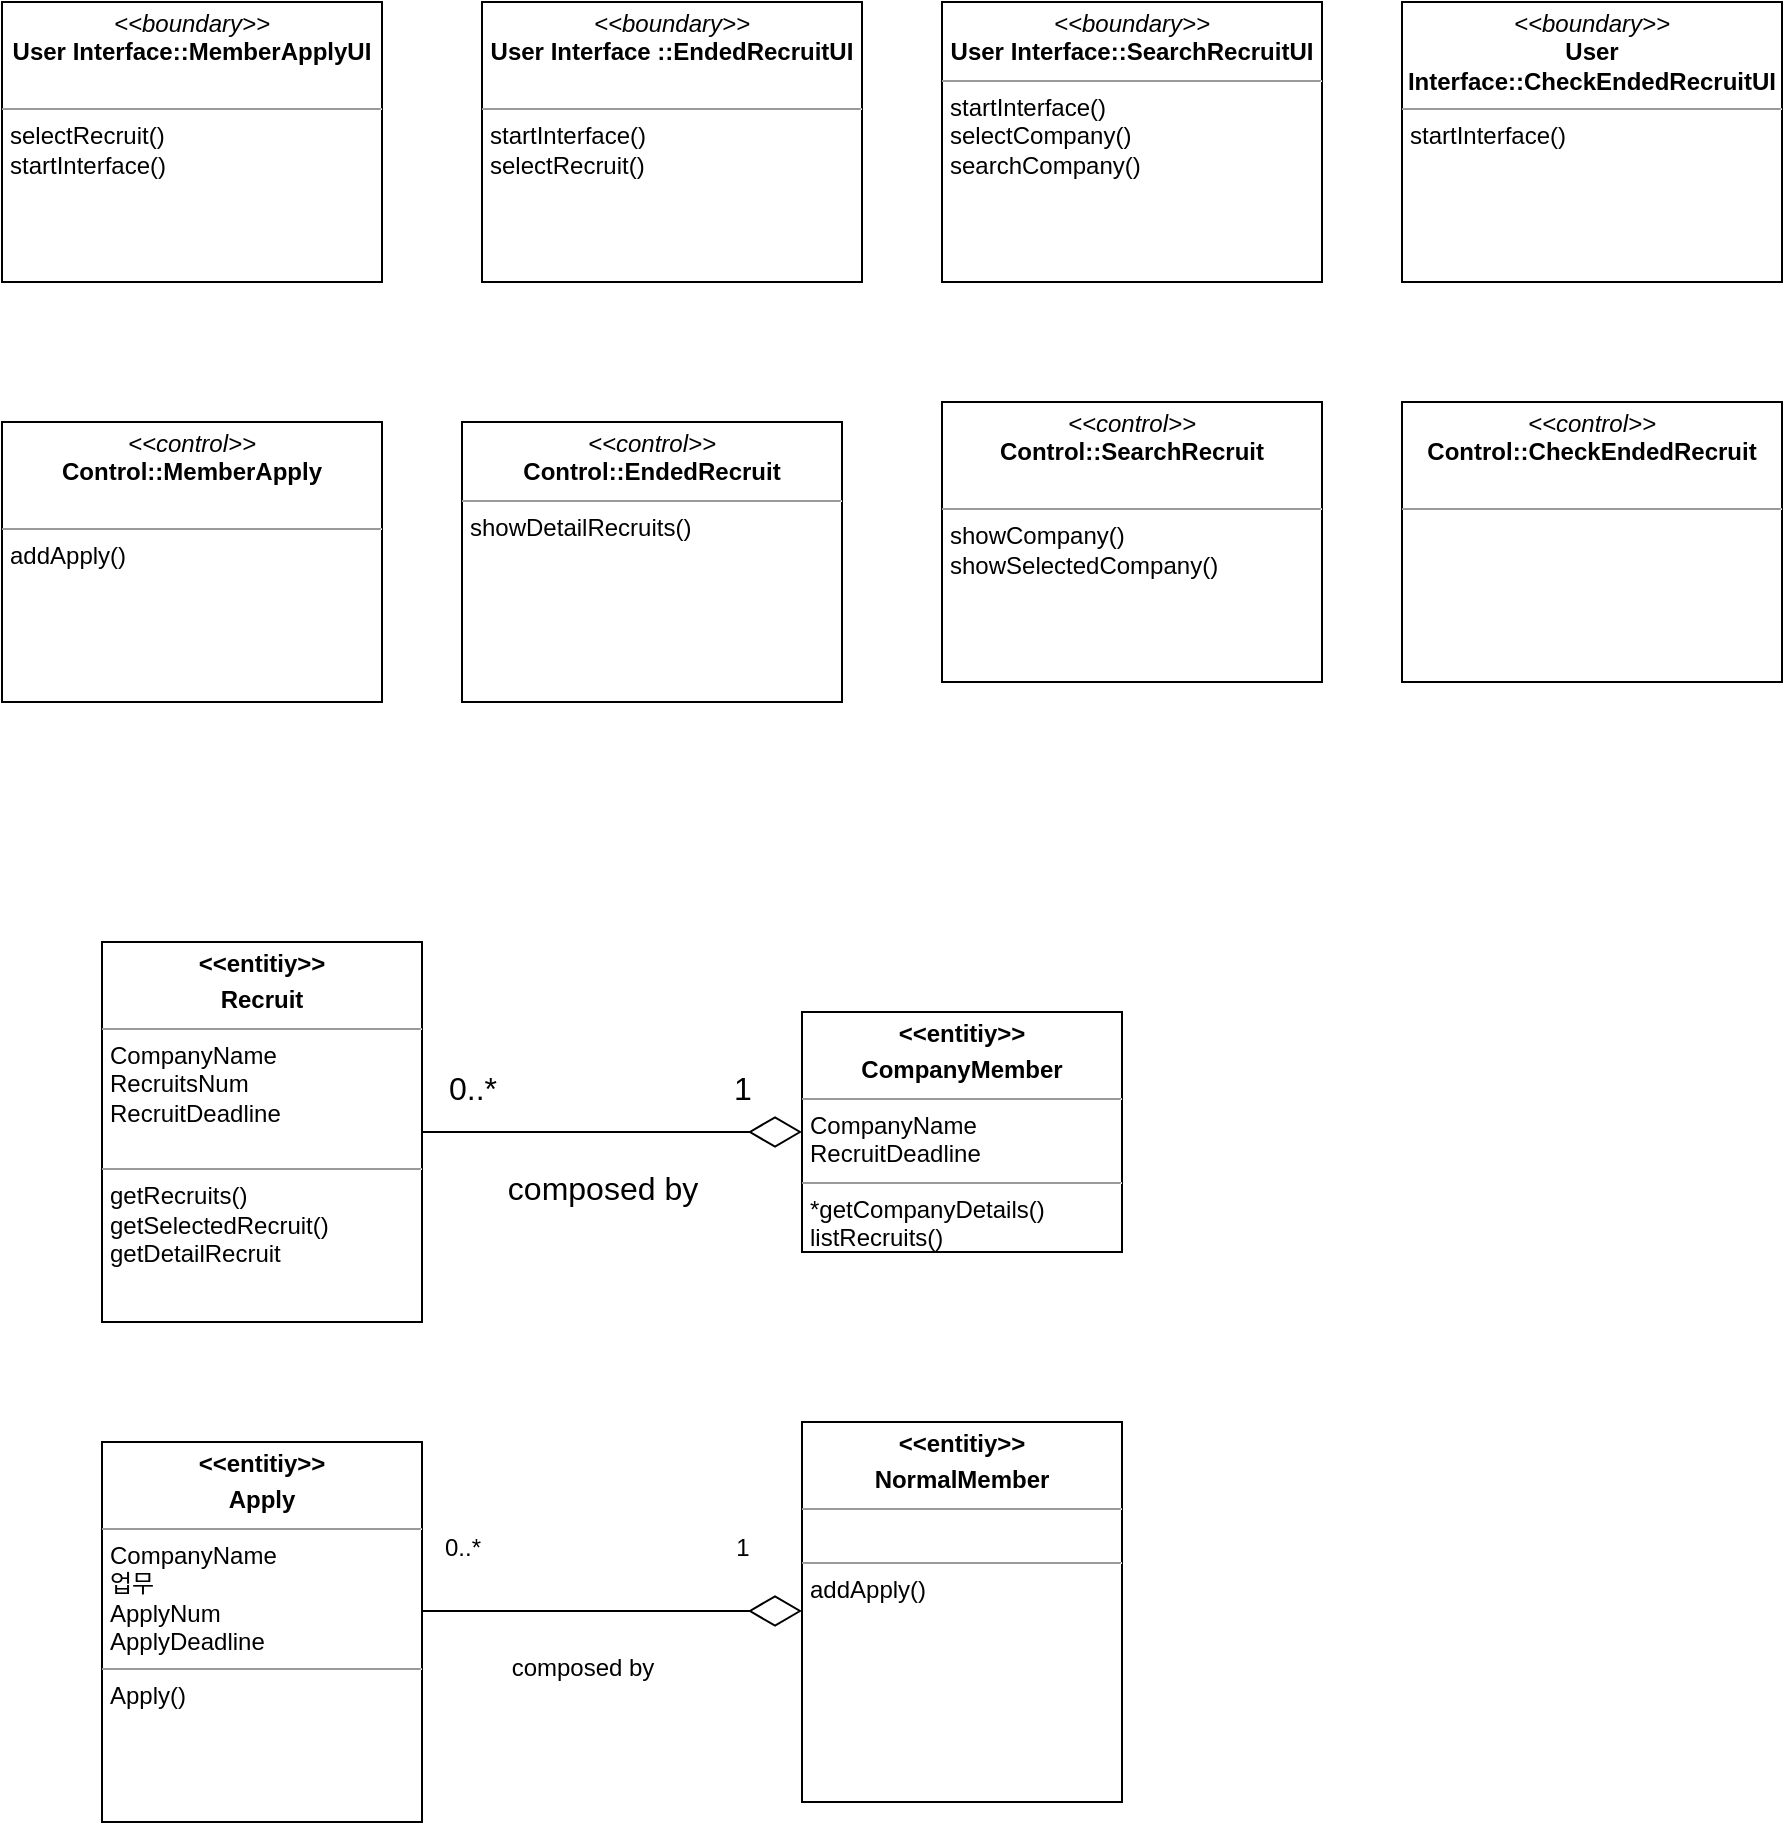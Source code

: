 <mxfile version="21.2.9" type="device">
  <diagram id="C5RBs43oDa-KdzZeNtuy" name="Page-1">
    <mxGraphModel dx="1078" dy="610" grid="1" gridSize="10" guides="1" tooltips="1" connect="1" arrows="1" fold="1" page="1" pageScale="1" pageWidth="827" pageHeight="1169" math="0" shadow="0">
      <root>
        <mxCell id="WIyWlLk6GJQsqaUBKTNV-0" />
        <mxCell id="WIyWlLk6GJQsqaUBKTNV-1" parent="WIyWlLk6GJQsqaUBKTNV-0" />
        <mxCell id="fmFkXORrENdaVV3XW0En-1" value="&lt;p style=&quot;margin:0px;margin-top:4px;text-align:center;&quot;&gt;&lt;i&gt;&amp;lt;&amp;lt;control&amp;gt;&amp;gt;&lt;/i&gt;&lt;br&gt;&lt;b&gt;Control::MemberApply&lt;/b&gt;&lt;/p&gt;&lt;br&gt;&lt;hr size=&quot;1&quot;&gt;&lt;p style=&quot;margin:0px;margin-left:4px;&quot;&gt;addApply()&lt;/p&gt;" style="verticalAlign=top;align=left;overflow=fill;fontSize=12;fontFamily=Helvetica;html=1;whiteSpace=wrap;" parent="WIyWlLk6GJQsqaUBKTNV-1" vertex="1">
          <mxGeometry x="40" y="310" width="190" height="140" as="geometry" />
        </mxCell>
        <mxCell id="fmFkXORrENdaVV3XW0En-3" value="&lt;p style=&quot;margin:0px;margin-top:4px;text-align:center;&quot;&gt;&lt;b&gt;&amp;lt;&amp;lt;entitiy&amp;gt;&amp;gt;&lt;/b&gt;&lt;/p&gt;&lt;p style=&quot;margin:0px;margin-top:4px;text-align:center;&quot;&gt;&lt;b&gt;Recruit&lt;/b&gt;&lt;/p&gt;&lt;hr size=&quot;1&quot;&gt;&lt;p style=&quot;margin:0px;margin-left:4px;&quot;&gt;CompanyName&lt;/p&gt;&lt;p style=&quot;margin:0px;margin-left:4px;&quot;&gt;RecruitsNum&lt;/p&gt;&lt;p style=&quot;margin:0px;margin-left:4px;&quot;&gt;RecruitDeadline&lt;/p&gt;&lt;p style=&quot;margin:0px;margin-left:4px;&quot;&gt;&lt;br&gt;&lt;/p&gt;&lt;hr size=&quot;1&quot;&gt;&lt;p style=&quot;margin:0px;margin-left:4px;&quot;&gt;getRecruits()&lt;/p&gt;&lt;p style=&quot;margin:0px;margin-left:4px;&quot;&gt;getSelectedRecruit()&lt;/p&gt;&lt;p style=&quot;margin:0px;margin-left:4px;&quot;&gt;getDetailRecruit&lt;/p&gt;" style="verticalAlign=top;align=left;overflow=fill;fontSize=12;fontFamily=Helvetica;html=1;whiteSpace=wrap;" parent="WIyWlLk6GJQsqaUBKTNV-1" vertex="1">
          <mxGeometry x="90" y="570" width="160" height="190" as="geometry" />
        </mxCell>
        <mxCell id="fmFkXORrENdaVV3XW0En-5" value="&lt;p style=&quot;margin:0px;margin-top:4px;text-align:center;&quot;&gt;&lt;i&gt;&amp;lt;&amp;lt;control&amp;gt;&amp;gt;&lt;/i&gt;&lt;br&gt;&lt;b&gt;Control::EndedRecruit&lt;/b&gt;&lt;/p&gt;&lt;hr size=&quot;1&quot;&gt;&lt;p style=&quot;margin:0px;margin-left:4px;&quot;&gt;showDetailRecruits()&lt;br&gt;&lt;/p&gt;" style="verticalAlign=top;align=left;overflow=fill;fontSize=12;fontFamily=Helvetica;html=1;whiteSpace=wrap;" parent="WIyWlLk6GJQsqaUBKTNV-1" vertex="1">
          <mxGeometry x="270" y="310" width="190" height="140" as="geometry" />
        </mxCell>
        <mxCell id="fmFkXORrENdaVV3XW0En-6" value="&lt;p style=&quot;margin:0px;margin-top:4px;text-align:center;&quot;&gt;&lt;i&gt;&amp;lt;&amp;lt;boundary&amp;gt;&amp;gt;&lt;/i&gt;&lt;br&gt;&lt;b&gt;User Interface ::EndedRecruitUI&lt;/b&gt;&lt;/p&gt;&lt;br&gt;&lt;hr size=&quot;1&quot;&gt;&lt;p style=&quot;margin:0px;margin-left:4px;&quot;&gt;&lt;/p&gt;&lt;p style=&quot;margin:0px;margin-left:4px;&quot;&gt;startInterface()&lt;/p&gt;&lt;p style=&quot;margin:0px;margin-left:4px;&quot;&gt;selectRecruit()&lt;/p&gt;" style="verticalAlign=top;align=left;overflow=fill;fontSize=12;fontFamily=Helvetica;html=1;whiteSpace=wrap;" parent="WIyWlLk6GJQsqaUBKTNV-1" vertex="1">
          <mxGeometry x="280" y="100" width="190" height="140" as="geometry" />
        </mxCell>
        <mxCell id="fmFkXORrENdaVV3XW0En-7" value="&lt;p style=&quot;margin:0px;margin-top:4px;text-align:center;&quot;&gt;&lt;i&gt;&amp;lt;&amp;lt;boundary&amp;gt;&amp;gt;&lt;/i&gt;&lt;br&gt;&lt;b&gt;User Interface::MemberApplyUI&lt;/b&gt;&lt;/p&gt;&lt;br&gt;&lt;hr size=&quot;1&quot;&gt;&lt;p style=&quot;margin:0px;margin-left:4px;&quot;&gt;selectRecruit()&lt;/p&gt;&lt;p style=&quot;margin:0px;margin-left:4px;&quot;&gt;startInterface()&lt;/p&gt;" style="verticalAlign=top;align=left;overflow=fill;fontSize=12;fontFamily=Helvetica;html=1;whiteSpace=wrap;" parent="WIyWlLk6GJQsqaUBKTNV-1" vertex="1">
          <mxGeometry x="40" y="100" width="190" height="140" as="geometry" />
        </mxCell>
        <mxCell id="fmFkXORrENdaVV3XW0En-8" value="&lt;p style=&quot;margin:0px;margin-top:4px;text-align:center;&quot;&gt;&lt;i&gt;&amp;lt;&amp;lt;boundary&amp;gt;&amp;gt;&lt;/i&gt;&lt;br&gt;&lt;b&gt;User Interface::SearchRecruitUI&lt;/b&gt;&lt;/p&gt;&lt;hr size=&quot;1&quot;&gt;&lt;p style=&quot;margin:0px;margin-left:4px;&quot;&gt;&lt;/p&gt;&lt;p style=&quot;margin:0px;margin-left:4px;&quot;&gt;startInterface()&lt;br&gt;&lt;/p&gt;&lt;p style=&quot;margin:0px;margin-left:4px;&quot;&gt;selectCompany()&lt;/p&gt;&lt;p style=&quot;margin:0px;margin-left:4px;&quot;&gt;searchCompany()&lt;/p&gt;" style="verticalAlign=top;align=left;overflow=fill;fontSize=12;fontFamily=Helvetica;html=1;whiteSpace=wrap;" parent="WIyWlLk6GJQsqaUBKTNV-1" vertex="1">
          <mxGeometry x="510" y="100" width="190" height="140" as="geometry" />
        </mxCell>
        <mxCell id="fmFkXORrENdaVV3XW0En-9" value="&lt;p style=&quot;margin:0px;margin-top:4px;text-align:center;&quot;&gt;&lt;i&gt;&amp;lt;&amp;lt;control&amp;gt;&amp;gt;&lt;/i&gt;&lt;br&gt;&lt;b&gt;Control::SearchRecruit&lt;/b&gt;&lt;/p&gt;&lt;br&gt;&lt;hr size=&quot;1&quot;&gt;&lt;p style=&quot;margin:0px;margin-left:4px;&quot;&gt;showCompany()&lt;br&gt;&lt;/p&gt;&lt;p style=&quot;margin:0px;margin-left:4px;&quot;&gt;showSelectedCompany()&lt;/p&gt;" style="verticalAlign=top;align=left;overflow=fill;fontSize=12;fontFamily=Helvetica;html=1;whiteSpace=wrap;" parent="WIyWlLk6GJQsqaUBKTNV-1" vertex="1">
          <mxGeometry x="510" y="300" width="190" height="140" as="geometry" />
        </mxCell>
        <mxCell id="fmFkXORrENdaVV3XW0En-10" value="&lt;p style=&quot;margin:0px;margin-top:4px;text-align:center;&quot;&gt;&lt;i&gt;&amp;lt;&amp;lt;boundary&amp;gt;&amp;gt;&lt;/i&gt;&lt;br&gt;&lt;b&gt;User Interface::CheckEndedRecruitUI&lt;/b&gt;&lt;/p&gt;&lt;hr size=&quot;1&quot;&gt;&lt;p style=&quot;margin:0px;margin-left:4px;&quot;&gt;&lt;/p&gt;&lt;p style=&quot;margin:0px;margin-left:4px;&quot;&gt;startInterface()&lt;br&gt;&lt;/p&gt;" style="verticalAlign=top;align=left;overflow=fill;fontSize=12;fontFamily=Helvetica;html=1;whiteSpace=wrap;" parent="WIyWlLk6GJQsqaUBKTNV-1" vertex="1">
          <mxGeometry x="740" y="100" width="190" height="140" as="geometry" />
        </mxCell>
        <mxCell id="fmFkXORrENdaVV3XW0En-11" value="&lt;p style=&quot;margin:0px;margin-top:4px;text-align:center;&quot;&gt;&lt;i&gt;&amp;lt;&amp;lt;control&amp;gt;&amp;gt;&lt;/i&gt;&lt;br&gt;&lt;b&gt;Control::CheckEndedRecruit&lt;/b&gt;&lt;/p&gt;&lt;br&gt;&lt;hr size=&quot;1&quot;&gt;&lt;p style=&quot;margin:0px;margin-left:4px;&quot;&gt;&lt;br&gt;&lt;/p&gt;" style="verticalAlign=top;align=left;overflow=fill;fontSize=12;fontFamily=Helvetica;html=1;whiteSpace=wrap;" parent="WIyWlLk6GJQsqaUBKTNV-1" vertex="1">
          <mxGeometry x="740" y="300" width="190" height="140" as="geometry" />
        </mxCell>
        <mxCell id="fmFkXORrENdaVV3XW0En-12" value="&lt;p style=&quot;margin:0px;margin-top:4px;text-align:center;&quot;&gt;&lt;b&gt;&amp;lt;&amp;lt;entitiy&amp;gt;&amp;gt;&lt;/b&gt;&lt;/p&gt;&lt;p style=&quot;margin:0px;margin-top:4px;text-align:center;&quot;&gt;&lt;b&gt;CompanyMember&lt;/b&gt;&lt;/p&gt;&lt;hr size=&quot;1&quot;&gt;&lt;p style=&quot;margin:0px;margin-left:4px;&quot;&gt;CompanyName&lt;/p&gt;&lt;p style=&quot;margin:0px;margin-left:4px;&quot;&gt;RecruitDeadline&lt;/p&gt;&lt;hr size=&quot;1&quot;&gt;&lt;p style=&quot;margin:0px;margin-left:4px;&quot;&gt;*getCompanyDetails()&lt;/p&gt;&lt;p style=&quot;margin:0px;margin-left:4px;&quot;&gt;listRecruits()&lt;/p&gt;" style="verticalAlign=top;align=left;overflow=fill;fontSize=12;fontFamily=Helvetica;html=1;whiteSpace=wrap;" parent="WIyWlLk6GJQsqaUBKTNV-1" vertex="1">
          <mxGeometry x="440" y="605" width="160" height="120" as="geometry" />
        </mxCell>
        <mxCell id="fmFkXORrENdaVV3XW0En-18" value="" style="endArrow=diamondThin;endFill=0;endSize=24;html=1;rounded=0;fontSize=12;curved=1;entryX=0;entryY=0.5;entryDx=0;entryDy=0;exitX=1;exitY=0.5;exitDx=0;exitDy=0;" parent="WIyWlLk6GJQsqaUBKTNV-1" source="fmFkXORrENdaVV3XW0En-3" target="fmFkXORrENdaVV3XW0En-12" edge="1">
          <mxGeometry width="160" relative="1" as="geometry">
            <mxPoint x="360" y="490" as="sourcePoint" />
            <mxPoint x="520" y="490" as="targetPoint" />
          </mxGeometry>
        </mxCell>
        <mxCell id="fmFkXORrENdaVV3XW0En-19" value="1" style="text;html=1;align=center;verticalAlign=middle;resizable=0;points=[];autosize=1;strokeColor=none;fillColor=none;fontSize=16;" parent="WIyWlLk6GJQsqaUBKTNV-1" vertex="1">
          <mxGeometry x="395" y="628" width="30" height="30" as="geometry" />
        </mxCell>
        <mxCell id="fmFkXORrENdaVV3XW0En-20" value="0..*" style="text;html=1;align=center;verticalAlign=middle;resizable=0;points=[];autosize=1;strokeColor=none;fillColor=none;fontSize=16;" parent="WIyWlLk6GJQsqaUBKTNV-1" vertex="1">
          <mxGeometry x="250" y="628" width="50" height="30" as="geometry" />
        </mxCell>
        <mxCell id="fmFkXORrENdaVV3XW0En-21" value="composed by" style="text;html=1;align=center;verticalAlign=middle;resizable=0;points=[];autosize=1;strokeColor=none;fillColor=none;fontSize=16;" parent="WIyWlLk6GJQsqaUBKTNV-1" vertex="1">
          <mxGeometry x="280" y="678" width="120" height="30" as="geometry" />
        </mxCell>
        <mxCell id="ocYaWgzmK6RdQg_FfvV--7" value="&lt;p style=&quot;margin:0px;margin-top:4px;text-align:center;&quot;&gt;&lt;b&gt;&amp;lt;&amp;lt;entitiy&amp;gt;&amp;gt;&lt;/b&gt;&lt;/p&gt;&lt;p style=&quot;margin:0px;margin-top:4px;text-align:center;&quot;&gt;&lt;b&gt;NormalMember&lt;/b&gt;&lt;/p&gt;&lt;hr size=&quot;1&quot;&gt;&lt;p style=&quot;margin:0px;margin-left:4px;&quot;&gt;&lt;br&gt;&lt;/p&gt;&lt;hr size=&quot;1&quot;&gt;&lt;p style=&quot;margin:0px;margin-left:4px;&quot;&gt;addApply()&lt;/p&gt;&lt;p style=&quot;margin:0px;margin-left:4px;&quot;&gt;&lt;br&gt;&lt;/p&gt;" style="verticalAlign=top;align=left;overflow=fill;fontSize=12;fontFamily=Helvetica;html=1;whiteSpace=wrap;" parent="WIyWlLk6GJQsqaUBKTNV-1" vertex="1">
          <mxGeometry x="440" y="810" width="160" height="190" as="geometry" />
        </mxCell>
        <mxCell id="ocYaWgzmK6RdQg_FfvV--8" value="&lt;p style=&quot;margin:0px;margin-top:4px;text-align:center;&quot;&gt;&lt;b&gt;&amp;lt;&amp;lt;entitiy&amp;gt;&amp;gt;&lt;/b&gt;&lt;/p&gt;&lt;p style=&quot;margin:0px;margin-top:4px;text-align:center;&quot;&gt;&lt;b&gt;Apply&lt;/b&gt;&lt;/p&gt;&lt;hr size=&quot;1&quot;&gt;&lt;p style=&quot;margin:0px;margin-left:4px;&quot;&gt;CompanyName&lt;/p&gt;&lt;p style=&quot;margin:0px;margin-left:4px;&quot;&gt;업무&lt;/p&gt;&lt;p style=&quot;margin:0px;margin-left:4px;&quot;&gt;ApplyNum&lt;/p&gt;&lt;p style=&quot;margin:0px;margin-left:4px;&quot;&gt;ApplyDeadline&lt;/p&gt;&lt;hr size=&quot;1&quot;&gt;&lt;p style=&quot;margin:0px;margin-left:4px;&quot;&gt;Apply()&lt;/p&gt;&lt;p style=&quot;margin:0px;margin-left:4px;&quot;&gt;&lt;br&gt;&lt;/p&gt;" style="verticalAlign=top;align=left;overflow=fill;fontSize=12;fontFamily=Helvetica;html=1;whiteSpace=wrap;" parent="WIyWlLk6GJQsqaUBKTNV-1" vertex="1">
          <mxGeometry x="90" y="820" width="160" height="190" as="geometry" />
        </mxCell>
        <mxCell id="6T6ifQOx-hLxy_CPvySC-0" value="" style="endArrow=diamondThin;endFill=0;endSize=24;html=1;rounded=0;fontSize=12;curved=1;entryX=0;entryY=0.5;entryDx=0;entryDy=0;exitX=1;exitY=0.5;exitDx=0;exitDy=0;" edge="1" parent="WIyWlLk6GJQsqaUBKTNV-1">
          <mxGeometry width="160" relative="1" as="geometry">
            <mxPoint x="250" y="904.5" as="sourcePoint" />
            <mxPoint x="440" y="904.5" as="targetPoint" />
          </mxGeometry>
        </mxCell>
        <mxCell id="6T6ifQOx-hLxy_CPvySC-1" value="0..*" style="text;html=1;align=center;verticalAlign=middle;resizable=0;points=[];autosize=1;strokeColor=none;fillColor=none;" vertex="1" parent="WIyWlLk6GJQsqaUBKTNV-1">
          <mxGeometry x="250" y="858" width="40" height="30" as="geometry" />
        </mxCell>
        <mxCell id="6T6ifQOx-hLxy_CPvySC-2" value="1" style="text;html=1;align=center;verticalAlign=middle;resizable=0;points=[];autosize=1;strokeColor=none;fillColor=none;" vertex="1" parent="WIyWlLk6GJQsqaUBKTNV-1">
          <mxGeometry x="395" y="858" width="30" height="30" as="geometry" />
        </mxCell>
        <mxCell id="6T6ifQOx-hLxy_CPvySC-3" value="composed by" style="text;html=1;align=center;verticalAlign=middle;resizable=0;points=[];autosize=1;strokeColor=none;fillColor=none;" vertex="1" parent="WIyWlLk6GJQsqaUBKTNV-1">
          <mxGeometry x="285" y="918" width="90" height="30" as="geometry" />
        </mxCell>
      </root>
    </mxGraphModel>
  </diagram>
</mxfile>
